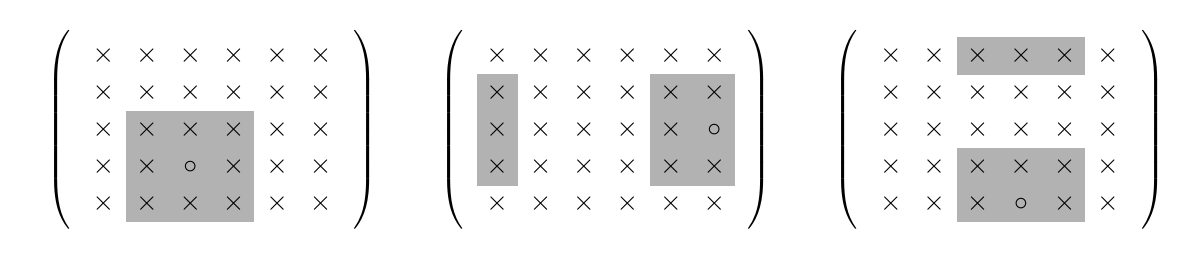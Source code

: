 \usetikzlibrary{arrows,matrix,positioning}
\tikzset{node style ge/.style={circle}}

\begin{tikzpicture}

\def\rien{\phantom{\times}}
\def\rienn{\times}
\def\cercle{\circ}
% les matrices


\matrix (A) [matrix of math nodes,column sep=0.125 em,
%row sep=-0.75 em,
%inner sep = 0 em,%
 left delimiter  = (, right delimiter = )]
{ 
\rienn & \rienn & \rienn & \rienn & \rienn & \rienn  \\
 \rienn & \rienn & \rienn & \rienn & \rienn & \rienn\\
\rienn & \rienn & \rienn & \rienn & \rienn & \rienn \\
\rienn & \rienn & \cercle & \rienn  &\rienn & \rienn \\
\rienn & \rienn & \rienn & \rienn  & \rienn & \rienn \\
};

\fill[opacity=.3,fill=black] (A-3-2.north west) rectangle (A-5-4.south east);


\begin{scope}[xshift=5cm]
\matrix (A) [matrix of math nodes,column sep=0.125 em,
%row sep=-0.75 em,
%inner sep = 0 em,%
 left delimiter  = (, right delimiter = )]
{ 
\rienn & \rienn & \rienn & \rienn & \rienn & \rienn  \\
 \rienn & \rienn & \rienn & \rienn & \rienn & \rienn\\
\rienn & \rienn & \rienn & \rienn & \rienn & \cercle \\
\rienn & \rienn & \rienn & \rienn  &\rienn & \rienn \\
\rienn & \rienn & \rienn & \rienn  & \rienn & \rienn \\
};

\fill[opacity=.3,fill=black] (A-2-5.north west) rectangle (A-4-6.south east);
\fill[opacity=.3,fill=black] (A-2-1.north west) rectangle (A-4-1.south east);
\end{scope}

\begin{scope}[xshift=10cm]
\matrix (A) [matrix of math nodes,column sep=0.125 em,
%row sep=-0.75 em,
%inner sep = 0 em,%
 left delimiter  = (, right delimiter = )]
{ 
\rienn & \rienn & \rienn & \rienn & \rienn & \rienn  \\
 \rienn & \rienn & \rienn & \rienn & \rienn & \rienn\\
\rienn & \rienn & \rienn & \rienn & \rienn & \rienn \\
\rienn & \rienn & \rienn & \rienn  &\rienn & \rienn \\
\rienn & \rienn & \rienn & \cercle  & \rienn & \rienn \\
};

\fill[opacity=.3,fill=black] (A-4-3.north west) rectangle (A-5-5.south east);
\fill[opacity=.3,fill=black] (A-1-3.north west) rectangle (A-1-5.south east);
\end{scope}

\end{tikzpicture}
